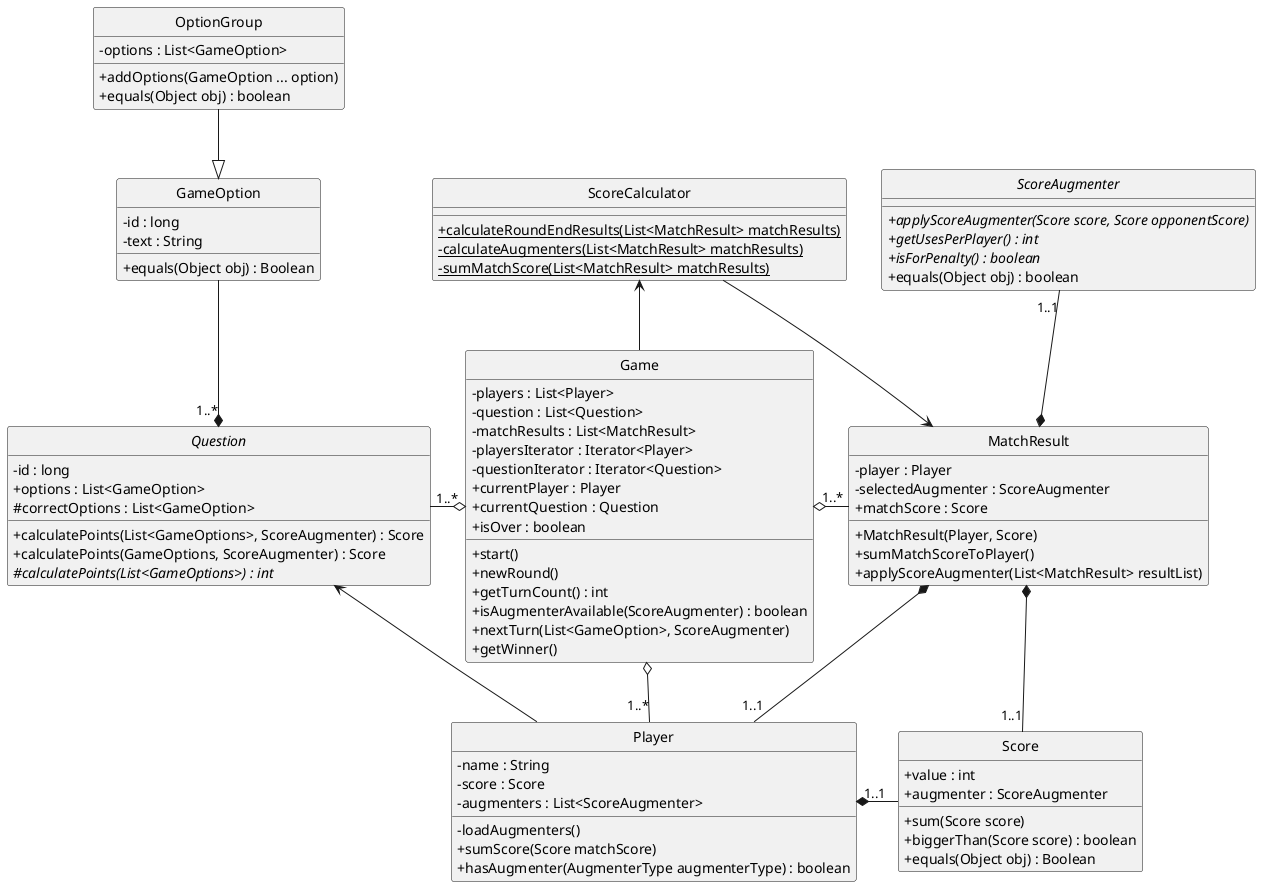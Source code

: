 @startuml DiagramaUML-Clases-TP2
hide circle
skinparam classAttributeIconSize 0

abstract Question{
    - id : long
    + options : List<GameOption>
    # correctOptions : List<GameOption>
    + calculatePoints(List<GameOptions>, ScoreAugmenter) : Score
    + calculatePoints(GameOptions, ScoreAugmenter) : Score
    # {abstract}calculatePoints(List<GameOptions>) : int
}

class GameOption{
    - id : long
	  - text : String
    + equals(Object obj) : Boolean
}

class OptionGroup{
    - options : List<GameOption>
    + addOptions(GameOption ... option)
    + equals(Object obj) : boolean
}

class MatchResult{
    + MatchResult(Player, Score)
    - player : Player
	  - selectedAugmenter : ScoreAugmenter
	  + matchScore : Score
    + sumMatchScoreToPlayer()
    + applyScoreAugmenter(List<MatchResult> resultList) 
}

class Score{
    + value : int
    + augmenter : ScoreAugmenter
    + sum(Score score)
    + biggerThan(Score score) : boolean
    + equals(Object obj) : Boolean
}

class Game{	
    - players : List<Player>
	  - question : List<Question>
    - matchResults : List<MatchResult>
    - playersIterator : Iterator<Player>
    - questionIterator : Iterator<Question>
	  + currentPlayer : Player
    + currentQuestion : Question
    + isOver : boolean
    + start()
    + newRound()
    + getTurnCount() : int
    + isAugmenterAvailable(ScoreAugmenter) : boolean
    + nextTurn(List<GameOption>, ScoreAugmenter)
    + getWinner()
}

class ScoreCalculator{
    + {static} calculateRoundEndResults(List<MatchResult> matchResults)
	  - {static} calculateAugmenters(List<MatchResult> matchResults)
    - {static} sumMatchScore(List<MatchResult> matchResults)
}

class Player{
    - name : String
	  - score : Score
    - augmenters : List<ScoreAugmenter>
	  - loadAugmenters()
    + sumScore(Score matchScore)
    + hasAugmenter(AugmenterType augmenterType) : boolean
}

abstract ScoreAugmenter{
    + {abstract}applyScoreAugmenter(Score score, Score opponentScore)
    + {abstract}getUsesPerPlayer() : int 
    + {abstract}isForPenalty() : boolean
    + equals(Object obj) : boolean
}


Game  o--left"1..*"  Question
Game o--"1..*"  Player
Game o--right"1..*"  MatchResult
Game --up> ScoreCalculator

MatchResult *--up"1..1" ScoreAugmenter
MatchResult *--"1..1" Player
MatchResult *--down"1..1" Score 

ScoreCalculator --> MatchResult

Player --up> Question

Player "1..1"*--right Score

Question "1..*"*--up GameOption
OptionGroup --down|> GameOption

@enduml